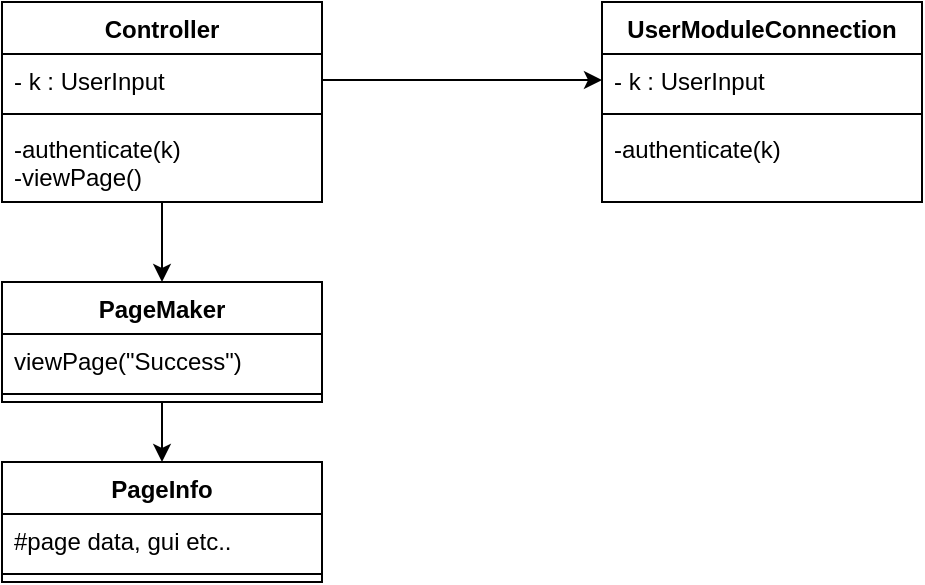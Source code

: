 <mxfile version="14.6.13" type="device"><diagram id="Bfmw0wMhEvtc7xPu66zq" name="Page-1"><mxGraphModel dx="822" dy="708" grid="1" gridSize="10" guides="1" tooltips="1" connect="1" arrows="1" fold="1" page="1" pageScale="1" pageWidth="827" pageHeight="1169" math="0" shadow="0"><root><mxCell id="0"/><mxCell id="1" parent="0"/><mxCell id="WeCpia4n1iTGch3YprRt-13" style="edgeStyle=orthogonalEdgeStyle;rounded=0;orthogonalLoop=1;jettySize=auto;html=1;entryX=0.5;entryY=0;entryDx=0;entryDy=0;" parent="1" source="WeCpia4n1iTGch3YprRt-2" target="WeCpia4n1iTGch3YprRt-8" edge="1"><mxGeometry relative="1" as="geometry"/></mxCell><mxCell id="WeCpia4n1iTGch3YprRt-2" value="Controller" style="swimlane;fontStyle=1;align=center;verticalAlign=top;childLayout=stackLayout;horizontal=1;startSize=26;horizontalStack=0;resizeParent=1;resizeParentMax=0;resizeLast=0;collapsible=1;marginBottom=0;" parent="1" vertex="1"><mxGeometry x="90" y="80" width="160" height="100" as="geometry"/></mxCell><mxCell id="WeCpia4n1iTGch3YprRt-3" value="- k : UserInput" style="text;strokeColor=none;fillColor=none;align=left;verticalAlign=top;spacingLeft=4;spacingRight=4;overflow=hidden;rotatable=0;points=[[0,0.5],[1,0.5]];portConstraint=eastwest;" parent="WeCpia4n1iTGch3YprRt-2" vertex="1"><mxGeometry y="26" width="160" height="26" as="geometry"/></mxCell><mxCell id="WeCpia4n1iTGch3YprRt-4" value="" style="line;strokeWidth=1;fillColor=none;align=left;verticalAlign=middle;spacingTop=-1;spacingLeft=3;spacingRight=3;rotatable=0;labelPosition=right;points=[];portConstraint=eastwest;" parent="WeCpia4n1iTGch3YprRt-2" vertex="1"><mxGeometry y="52" width="160" height="8" as="geometry"/></mxCell><mxCell id="WeCpia4n1iTGch3YprRt-5" value="-authenticate(k)&#10;-viewPage()" style="text;strokeColor=none;fillColor=none;align=left;verticalAlign=top;spacingLeft=4;spacingRight=4;overflow=hidden;rotatable=0;points=[[0,0.5],[1,0.5]];portConstraint=eastwest;" parent="WeCpia4n1iTGch3YprRt-2" vertex="1"><mxGeometry y="60" width="160" height="40" as="geometry"/></mxCell><mxCell id="WeCpia4n1iTGch3YprRt-18" style="edgeStyle=orthogonalEdgeStyle;rounded=0;orthogonalLoop=1;jettySize=auto;html=1;exitX=0.5;exitY=1;exitDx=0;exitDy=0;entryX=0.5;entryY=0;entryDx=0;entryDy=0;" parent="1" source="WeCpia4n1iTGch3YprRt-8" target="WeCpia4n1iTGch3YprRt-15" edge="1"><mxGeometry relative="1" as="geometry"/></mxCell><mxCell id="WeCpia4n1iTGch3YprRt-8" value="PageMaker" style="swimlane;fontStyle=1;align=center;verticalAlign=top;childLayout=stackLayout;horizontal=1;startSize=26;horizontalStack=0;resizeParent=1;resizeParentMax=0;resizeLast=0;collapsible=1;marginBottom=0;" parent="1" vertex="1"><mxGeometry x="90" y="220" width="160" height="60" as="geometry"/></mxCell><mxCell id="WeCpia4n1iTGch3YprRt-9" value="viewPage(&quot;Success&quot;)" style="text;strokeColor=none;fillColor=none;align=left;verticalAlign=top;spacingLeft=4;spacingRight=4;overflow=hidden;rotatable=0;points=[[0,0.5],[1,0.5]];portConstraint=eastwest;" parent="WeCpia4n1iTGch3YprRt-8" vertex="1"><mxGeometry y="26" width="160" height="26" as="geometry"/></mxCell><mxCell id="WeCpia4n1iTGch3YprRt-10" value="" style="line;strokeWidth=1;fillColor=none;align=left;verticalAlign=middle;spacingTop=-1;spacingLeft=3;spacingRight=3;rotatable=0;labelPosition=right;points=[];portConstraint=eastwest;" parent="WeCpia4n1iTGch3YprRt-8" vertex="1"><mxGeometry y="52" width="160" height="8" as="geometry"/></mxCell><mxCell id="WeCpia4n1iTGch3YprRt-15" value="PageInfo" style="swimlane;fontStyle=1;align=center;verticalAlign=top;childLayout=stackLayout;horizontal=1;startSize=26;horizontalStack=0;resizeParent=1;resizeParentMax=0;resizeLast=0;collapsible=1;marginBottom=0;" parent="1" vertex="1"><mxGeometry x="90" y="310" width="160" height="60" as="geometry"/></mxCell><mxCell id="WeCpia4n1iTGch3YprRt-16" value="#page data, gui etc.." style="text;strokeColor=none;fillColor=none;align=left;verticalAlign=top;spacingLeft=4;spacingRight=4;overflow=hidden;rotatable=0;points=[[0,0.5],[1,0.5]];portConstraint=eastwest;" parent="WeCpia4n1iTGch3YprRt-15" vertex="1"><mxGeometry y="26" width="160" height="26" as="geometry"/></mxCell><mxCell id="WeCpia4n1iTGch3YprRt-17" value="" style="line;strokeWidth=1;fillColor=none;align=left;verticalAlign=middle;spacingTop=-1;spacingLeft=3;spacingRight=3;rotatable=0;labelPosition=right;points=[];portConstraint=eastwest;" parent="WeCpia4n1iTGch3YprRt-15" vertex="1"><mxGeometry y="52" width="160" height="8" as="geometry"/></mxCell><mxCell id="WeCpia4n1iTGch3YprRt-19" value="UserModuleConnection" style="swimlane;fontStyle=1;align=center;verticalAlign=top;childLayout=stackLayout;horizontal=1;startSize=26;horizontalStack=0;resizeParent=1;resizeParentMax=0;resizeLast=0;collapsible=1;marginBottom=0;" parent="1" vertex="1"><mxGeometry x="390" y="80" width="160" height="100" as="geometry"/></mxCell><mxCell id="WeCpia4n1iTGch3YprRt-20" value="- k : UserInput" style="text;strokeColor=none;fillColor=none;align=left;verticalAlign=top;spacingLeft=4;spacingRight=4;overflow=hidden;rotatable=0;points=[[0,0.5],[1,0.5]];portConstraint=eastwest;" parent="WeCpia4n1iTGch3YprRt-19" vertex="1"><mxGeometry y="26" width="160" height="26" as="geometry"/></mxCell><mxCell id="WeCpia4n1iTGch3YprRt-21" value="" style="line;strokeWidth=1;fillColor=none;align=left;verticalAlign=middle;spacingTop=-1;spacingLeft=3;spacingRight=3;rotatable=0;labelPosition=right;points=[];portConstraint=eastwest;" parent="WeCpia4n1iTGch3YprRt-19" vertex="1"><mxGeometry y="52" width="160" height="8" as="geometry"/></mxCell><mxCell id="WeCpia4n1iTGch3YprRt-22" value="-authenticate(k)" style="text;strokeColor=none;fillColor=none;align=left;verticalAlign=top;spacingLeft=4;spacingRight=4;overflow=hidden;rotatable=0;points=[[0,0.5],[1,0.5]];portConstraint=eastwest;" parent="WeCpia4n1iTGch3YprRt-19" vertex="1"><mxGeometry y="60" width="160" height="40" as="geometry"/></mxCell><mxCell id="WeCpia4n1iTGch3YprRt-23" style="edgeStyle=orthogonalEdgeStyle;rounded=0;orthogonalLoop=1;jettySize=auto;html=1;" parent="1" source="WeCpia4n1iTGch3YprRt-3" target="WeCpia4n1iTGch3YprRt-20" edge="1"><mxGeometry relative="1" as="geometry"/></mxCell></root></mxGraphModel></diagram></mxfile>